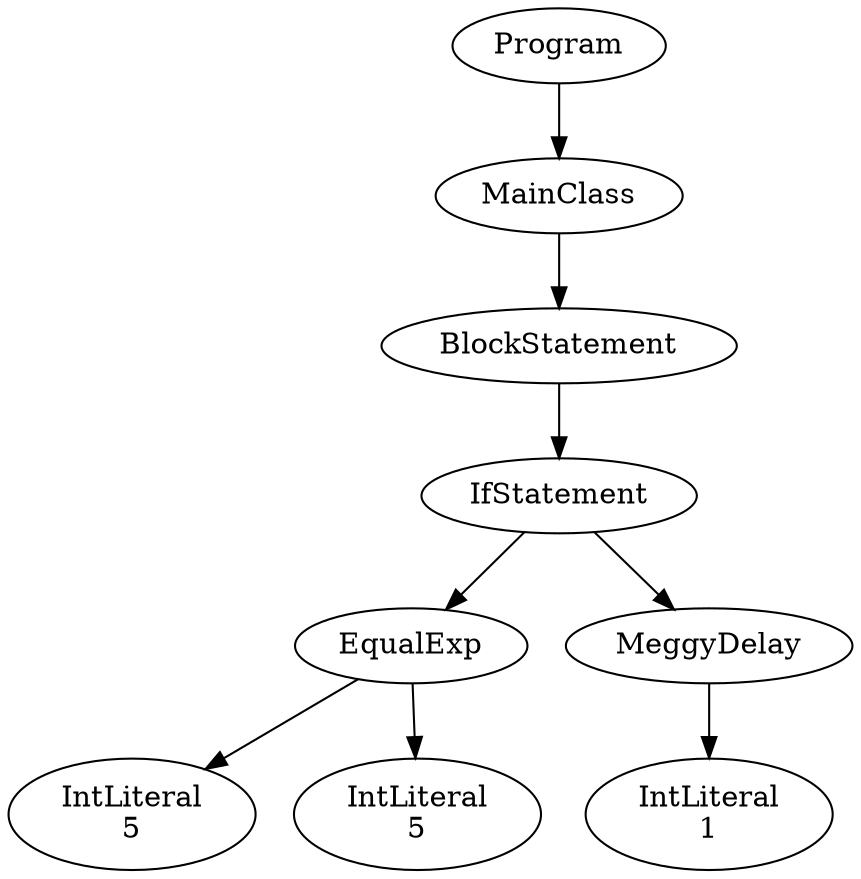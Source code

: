 digraph ASTGraph {
0 [ label="Program" ];
1 [ label="MainClass" ];
0 -> 1
2 [ label="BlockStatement" ];
1 -> 2
3 [ label="IfStatement" ];
2 -> 3
4 [ label="EqualExp" ];
3 -> 4
5 [ label="IntLiteral\n5" ];
4 -> 5
6 [ label="IntLiteral\n5" ];
4 -> 6
7 [ label="MeggyDelay" ];
3 -> 7
8 [ label="IntLiteral\n1" ];
7 -> 8
}
